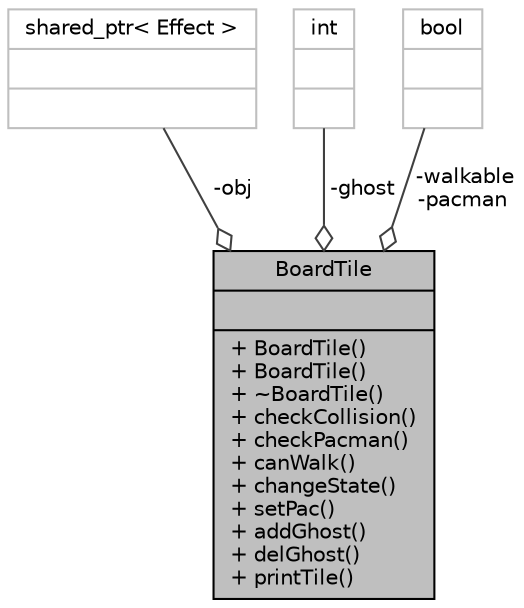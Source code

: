digraph "BoardTile"
{
 // LATEX_PDF_SIZE
  edge [fontname="Helvetica",fontsize="10",labelfontname="Helvetica",labelfontsize="10"];
  node [fontname="Helvetica",fontsize="10",shape=record];
  Node1 [label="{BoardTile\n||+ BoardTile()\l+ BoardTile()\l+ ~BoardTile()\l+ checkCollision()\l+ checkPacman()\l+ canWalk()\l+ changeState()\l+ setPac()\l+ addGhost()\l+ delGhost()\l+ printTile()\l}",height=0.2,width=0.4,color="black", fillcolor="grey75", style="filled", fontcolor="black",tooltip="The BoardTile class represents a single tile on the game board."];
  Node2 -> Node1 [color="grey25",fontsize="10",style="solid",label=" -obj" ,arrowhead="odiamond",fontname="Helvetica"];
  Node2 [label="{shared_ptr\< Effect \>\n||}",height=0.2,width=0.4,color="grey75", fillcolor="white", style="filled",tooltip=" "];
  Node3 -> Node1 [color="grey25",fontsize="10",style="solid",label=" -ghost" ,arrowhead="odiamond",fontname="Helvetica"];
  Node3 [label="{int\n||}",height=0.2,width=0.4,color="grey75", fillcolor="white", style="filled",tooltip=" "];
  Node4 -> Node1 [color="grey25",fontsize="10",style="solid",label=" -walkable\n-pacman" ,arrowhead="odiamond",fontname="Helvetica"];
  Node4 [label="{bool\n||}",height=0.2,width=0.4,color="grey75", fillcolor="white", style="filled",tooltip=" "];
}
